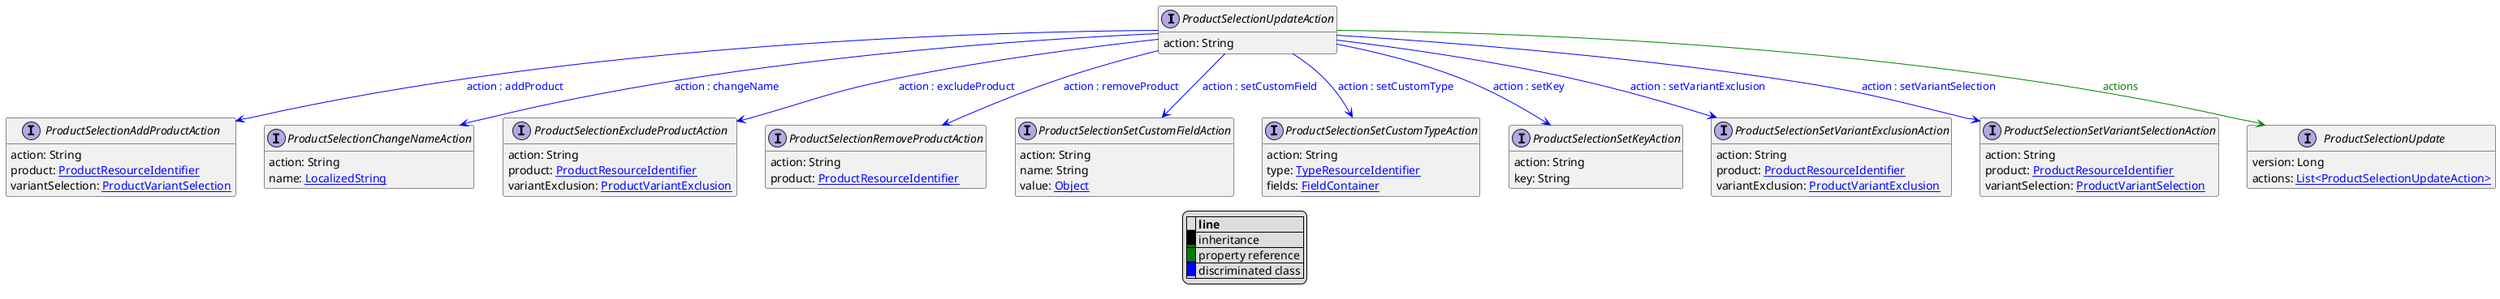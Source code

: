 @startuml

hide empty fields
hide empty methods
legend
|= |= line |
|<back:black>   </back>| inheritance |
|<back:green>   </back>| property reference |
|<back:blue>   </back>| discriminated class |
endlegend
interface ProductSelectionUpdateAction [[ProductSelectionUpdateAction.svg]]  {
    action: String
}


interface ProductSelectionAddProductAction [[ProductSelectionAddProductAction.svg]]  {
    action: String
    product: [[ProductResourceIdentifier.svg ProductResourceIdentifier]]
    variantSelection: [[ProductVariantSelection.svg ProductVariantSelection]]
}
interface ProductSelectionChangeNameAction [[ProductSelectionChangeNameAction.svg]]  {
    action: String
    name: [[LocalizedString.svg LocalizedString]]
}
interface ProductSelectionExcludeProductAction [[ProductSelectionExcludeProductAction.svg]]  {
    action: String
    product: [[ProductResourceIdentifier.svg ProductResourceIdentifier]]
    variantExclusion: [[ProductVariantExclusion.svg ProductVariantExclusion]]
}
interface ProductSelectionRemoveProductAction [[ProductSelectionRemoveProductAction.svg]]  {
    action: String
    product: [[ProductResourceIdentifier.svg ProductResourceIdentifier]]
}
interface ProductSelectionSetCustomFieldAction [[ProductSelectionSetCustomFieldAction.svg]]  {
    action: String
    name: String
    value: [[Object.svg Object]]
}
interface ProductSelectionSetCustomTypeAction [[ProductSelectionSetCustomTypeAction.svg]]  {
    action: String
    type: [[TypeResourceIdentifier.svg TypeResourceIdentifier]]
    fields: [[FieldContainer.svg FieldContainer]]
}
interface ProductSelectionSetKeyAction [[ProductSelectionSetKeyAction.svg]]  {
    action: String
    key: String
}
interface ProductSelectionSetVariantExclusionAction [[ProductSelectionSetVariantExclusionAction.svg]]  {
    action: String
    product: [[ProductResourceIdentifier.svg ProductResourceIdentifier]]
    variantExclusion: [[ProductVariantExclusion.svg ProductVariantExclusion]]
}
interface ProductSelectionSetVariantSelectionAction [[ProductSelectionSetVariantSelectionAction.svg]]  {
    action: String
    product: [[ProductResourceIdentifier.svg ProductResourceIdentifier]]
    variantSelection: [[ProductVariantSelection.svg ProductVariantSelection]]
}
interface ProductSelectionUpdate [[ProductSelectionUpdate.svg]]  {
    version: Long
    actions: [[ProductSelectionUpdateAction.svg List<ProductSelectionUpdateAction>]]
}
ProductSelectionUpdateAction --> ProductSelectionAddProductAction #blue;text:blue : "action : addProduct"
ProductSelectionUpdateAction --> ProductSelectionChangeNameAction #blue;text:blue : "action : changeName"
ProductSelectionUpdateAction --> ProductSelectionExcludeProductAction #blue;text:blue : "action : excludeProduct"
ProductSelectionUpdateAction --> ProductSelectionRemoveProductAction #blue;text:blue : "action : removeProduct"
ProductSelectionUpdateAction --> ProductSelectionSetCustomFieldAction #blue;text:blue : "action : setCustomField"
ProductSelectionUpdateAction --> ProductSelectionSetCustomTypeAction #blue;text:blue : "action : setCustomType"
ProductSelectionUpdateAction --> ProductSelectionSetKeyAction #blue;text:blue : "action : setKey"
ProductSelectionUpdateAction --> ProductSelectionSetVariantExclusionAction #blue;text:blue : "action : setVariantExclusion"
ProductSelectionUpdateAction --> ProductSelectionSetVariantSelectionAction #blue;text:blue : "action : setVariantSelection"
ProductSelectionUpdateAction --> ProductSelectionUpdate #green;text:green : "actions"
@enduml
